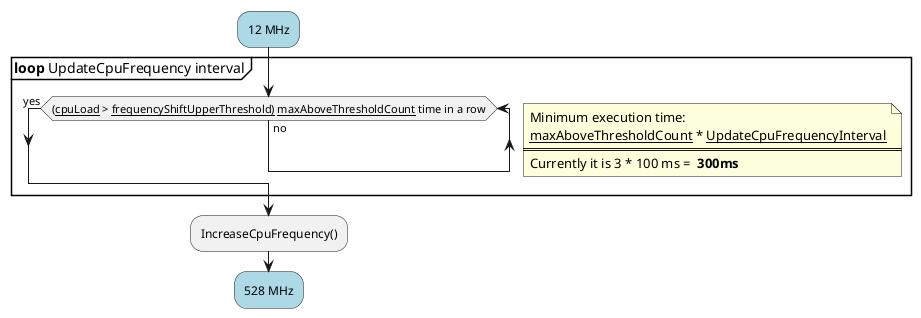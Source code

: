 @startuml
#lightblue :12 MHz;

partition "**loop** UpdateCpuFrequency interval" {
	while ((__cpuLoad__ > __frequencyShiftUpperThreshold)__ __maxAboveThresholdCount__ time in a row) is (no)
	
	endwhile (yes)
	
	note right
	  Minimum execution time:
	  __maxAboveThresholdCount__ * __UpdateCpuFrequencyInterval__
	  ====
	  Currently it is 3 * 100 ms = <b> 300ms </b>
	end note
}
:IncreaseCpuFrequency();

#lightblue :528 MHz;
@enduml
